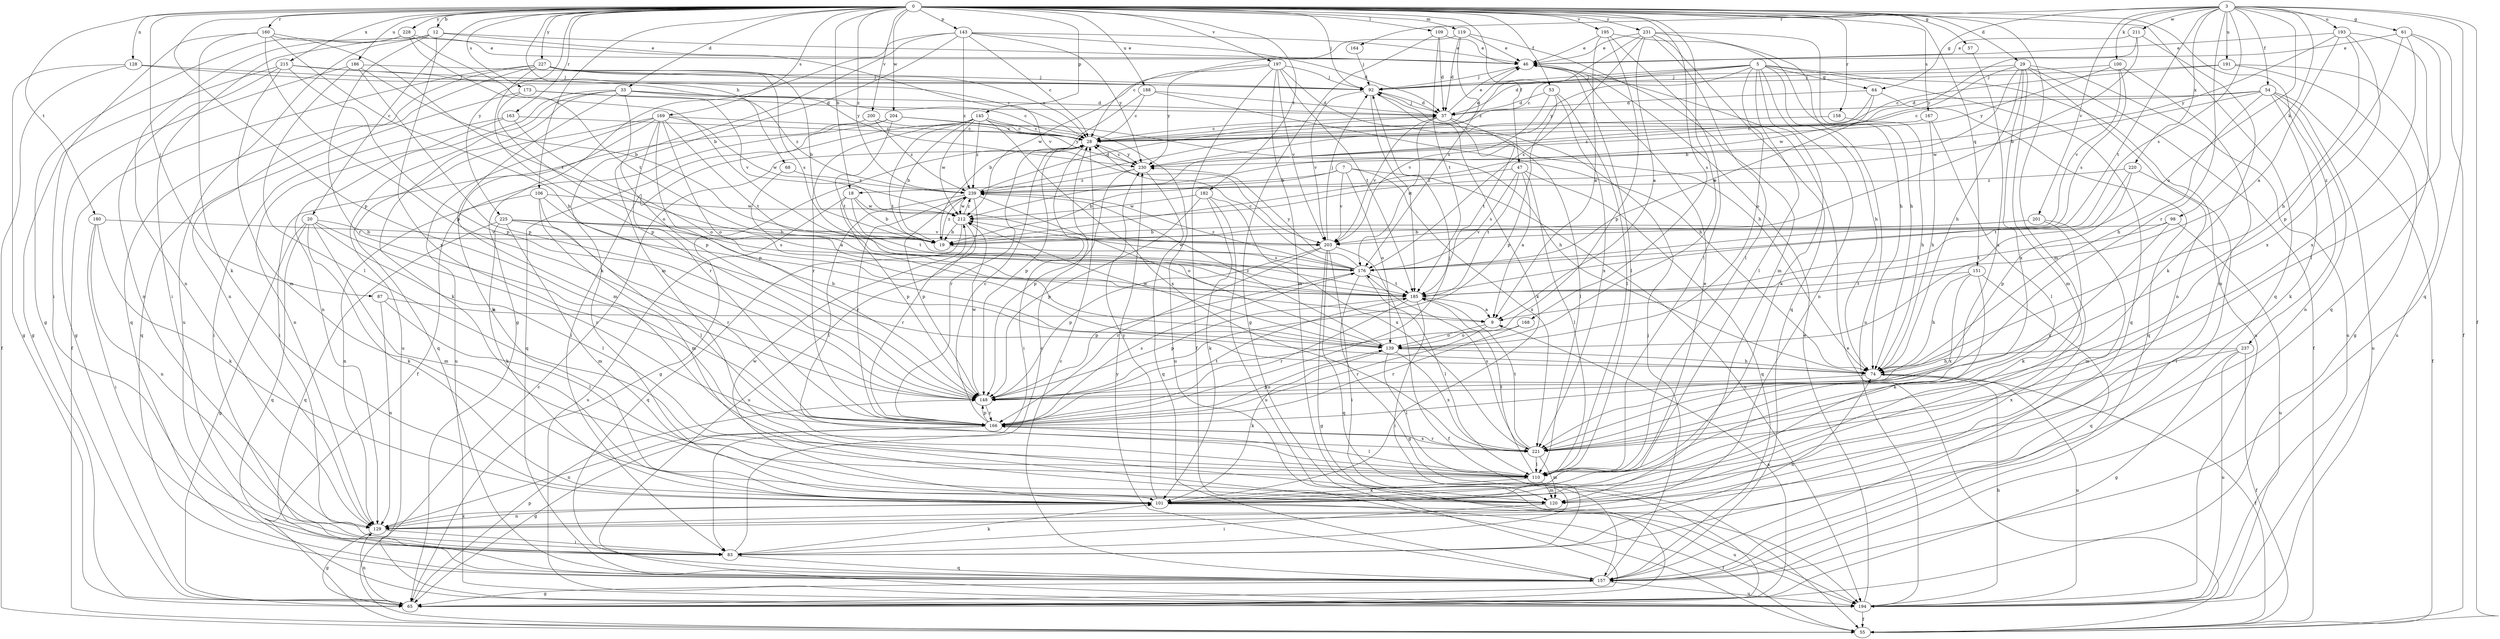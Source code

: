 strict digraph  {
0;
3;
5;
7;
9;
12;
18;
19;
20;
28;
29;
33;
37;
46;
47;
53;
54;
55;
57;
61;
64;
65;
68;
74;
83;
87;
92;
98;
100;
101;
106;
109;
110;
119;
120;
128;
129;
139;
143;
145;
148;
151;
157;
158;
160;
163;
164;
166;
167;
168;
169;
173;
176;
180;
182;
185;
186;
188;
191;
193;
194;
195;
197;
200;
201;
203;
204;
211;
212;
215;
220;
221;
225;
227;
228;
230;
231;
237;
239;
0 -> 12  [label=b];
0 -> 18  [label=b];
0 -> 20  [label=c];
0 -> 29  [label=d];
0 -> 33  [label=d];
0 -> 47  [label=f];
0 -> 53  [label=f];
0 -> 57  [label=g];
0 -> 68  [label=h];
0 -> 87  [label=j];
0 -> 92  [label=j];
0 -> 106  [label=l];
0 -> 109  [label=l];
0 -> 119  [label=m];
0 -> 120  [label=m];
0 -> 128  [label=n];
0 -> 139  [label=o];
0 -> 143  [label=p];
0 -> 145  [label=p];
0 -> 148  [label=p];
0 -> 151  [label=q];
0 -> 157  [label=q];
0 -> 158  [label=r];
0 -> 160  [label=r];
0 -> 163  [label=r];
0 -> 167  [label=s];
0 -> 168  [label=s];
0 -> 169  [label=s];
0 -> 173  [label=s];
0 -> 180  [label=t];
0 -> 182  [label=t];
0 -> 186  [label=u];
0 -> 188  [label=u];
0 -> 195  [label=v];
0 -> 197  [label=v];
0 -> 200  [label=v];
0 -> 204  [label=w];
0 -> 215  [label=x];
0 -> 225  [label=y];
0 -> 227  [label=y];
0 -> 228  [label=y];
0 -> 231  [label=z];
0 -> 237  [label=z];
0 -> 239  [label=z];
3 -> 54  [label=f];
3 -> 55  [label=f];
3 -> 61  [label=g];
3 -> 64  [label=g];
3 -> 98  [label=k];
3 -> 100  [label=k];
3 -> 139  [label=o];
3 -> 157  [label=q];
3 -> 164  [label=r];
3 -> 166  [label=r];
3 -> 176  [label=s];
3 -> 185  [label=t];
3 -> 191  [label=u];
3 -> 193  [label=u];
3 -> 201  [label=v];
3 -> 211  [label=w];
3 -> 220  [label=x];
5 -> 28  [label=c];
5 -> 37  [label=d];
5 -> 64  [label=g];
5 -> 74  [label=h];
5 -> 92  [label=j];
5 -> 101  [label=k];
5 -> 110  [label=l];
5 -> 129  [label=n];
5 -> 139  [label=o];
5 -> 157  [label=q];
5 -> 194  [label=u];
5 -> 230  [label=y];
7 -> 18  [label=b];
7 -> 19  [label=b];
7 -> 139  [label=o];
7 -> 194  [label=u];
7 -> 203  [label=v];
7 -> 221  [label=x];
9 -> 139  [label=o];
9 -> 166  [label=r];
12 -> 46  [label=e];
12 -> 83  [label=i];
12 -> 166  [label=r];
12 -> 194  [label=u];
12 -> 203  [label=v];
12 -> 221  [label=x];
18 -> 19  [label=b];
18 -> 148  [label=p];
18 -> 185  [label=t];
18 -> 194  [label=u];
18 -> 212  [label=w];
19 -> 176  [label=s];
19 -> 239  [label=z];
20 -> 19  [label=b];
20 -> 65  [label=g];
20 -> 101  [label=k];
20 -> 110  [label=l];
20 -> 120  [label=m];
20 -> 157  [label=q];
20 -> 166  [label=r];
28 -> 46  [label=e];
28 -> 65  [label=g];
28 -> 83  [label=i];
28 -> 148  [label=p];
28 -> 166  [label=r];
28 -> 230  [label=y];
29 -> 19  [label=b];
29 -> 55  [label=f];
29 -> 74  [label=h];
29 -> 92  [label=j];
29 -> 120  [label=m];
29 -> 129  [label=n];
29 -> 194  [label=u];
29 -> 212  [label=w];
29 -> 221  [label=x];
33 -> 28  [label=c];
33 -> 37  [label=d];
33 -> 101  [label=k];
33 -> 120  [label=m];
33 -> 129  [label=n];
33 -> 148  [label=p];
33 -> 194  [label=u];
33 -> 239  [label=z];
37 -> 28  [label=c];
37 -> 46  [label=e];
37 -> 92  [label=j];
37 -> 110  [label=l];
37 -> 176  [label=s];
37 -> 185  [label=t];
37 -> 203  [label=v];
46 -> 92  [label=j];
46 -> 110  [label=l];
47 -> 9  [label=a];
47 -> 110  [label=l];
47 -> 157  [label=q];
47 -> 176  [label=s];
47 -> 185  [label=t];
47 -> 239  [label=z];
53 -> 37  [label=d];
53 -> 110  [label=l];
53 -> 148  [label=p];
53 -> 203  [label=v];
53 -> 221  [label=x];
54 -> 28  [label=c];
54 -> 37  [label=d];
54 -> 55  [label=f];
54 -> 74  [label=h];
54 -> 101  [label=k];
54 -> 129  [label=n];
54 -> 194  [label=u];
54 -> 212  [label=w];
55 -> 28  [label=c];
55 -> 46  [label=e];
57 -> 221  [label=x];
61 -> 46  [label=e];
61 -> 55  [label=f];
61 -> 110  [label=l];
61 -> 148  [label=p];
61 -> 221  [label=x];
64 -> 37  [label=d];
64 -> 157  [label=q];
64 -> 176  [label=s];
64 -> 239  [label=z];
65 -> 9  [label=a];
65 -> 129  [label=n];
65 -> 148  [label=p];
68 -> 9  [label=a];
68 -> 239  [label=z];
74 -> 55  [label=f];
74 -> 148  [label=p];
74 -> 194  [label=u];
83 -> 28  [label=c];
83 -> 74  [label=h];
83 -> 101  [label=k];
83 -> 157  [label=q];
87 -> 9  [label=a];
87 -> 110  [label=l];
87 -> 129  [label=n];
92 -> 37  [label=d];
92 -> 101  [label=k];
92 -> 185  [label=t];
92 -> 203  [label=v];
98 -> 19  [label=b];
98 -> 185  [label=t];
98 -> 194  [label=u];
98 -> 221  [label=x];
100 -> 92  [label=j];
100 -> 120  [label=m];
100 -> 176  [label=s];
100 -> 203  [label=v];
100 -> 230  [label=y];
101 -> 46  [label=e];
101 -> 55  [label=f];
101 -> 129  [label=n];
101 -> 194  [label=u];
101 -> 212  [label=w];
101 -> 230  [label=y];
106 -> 74  [label=h];
106 -> 110  [label=l];
106 -> 120  [label=m];
106 -> 129  [label=n];
106 -> 212  [label=w];
109 -> 37  [label=d];
109 -> 46  [label=e];
109 -> 65  [label=g];
109 -> 185  [label=t];
110 -> 101  [label=k];
110 -> 120  [label=m];
110 -> 185  [label=t];
119 -> 28  [label=c];
119 -> 37  [label=d];
119 -> 46  [label=e];
119 -> 120  [label=m];
119 -> 176  [label=s];
120 -> 83  [label=i];
128 -> 55  [label=f];
128 -> 65  [label=g];
128 -> 92  [label=j];
128 -> 230  [label=y];
129 -> 65  [label=g];
129 -> 83  [label=i];
129 -> 101  [label=k];
139 -> 74  [label=h];
139 -> 101  [label=k];
139 -> 110  [label=l];
139 -> 212  [label=w];
139 -> 221  [label=x];
139 -> 239  [label=z];
143 -> 28  [label=c];
143 -> 37  [label=d];
143 -> 46  [label=e];
143 -> 65  [label=g];
143 -> 101  [label=k];
143 -> 120  [label=m];
143 -> 230  [label=y];
143 -> 239  [label=z];
145 -> 19  [label=b];
145 -> 28  [label=c];
145 -> 74  [label=h];
145 -> 83  [label=i];
145 -> 166  [label=r];
145 -> 185  [label=t];
145 -> 194  [label=u];
145 -> 212  [label=w];
145 -> 221  [label=x];
145 -> 239  [label=z];
148 -> 166  [label=r];
148 -> 212  [label=w];
151 -> 74  [label=h];
151 -> 101  [label=k];
151 -> 157  [label=q];
151 -> 185  [label=t];
151 -> 221  [label=x];
157 -> 28  [label=c];
157 -> 65  [label=g];
157 -> 92  [label=j];
157 -> 194  [label=u];
157 -> 230  [label=y];
158 -> 28  [label=c];
158 -> 74  [label=h];
160 -> 46  [label=e];
160 -> 74  [label=h];
160 -> 83  [label=i];
160 -> 101  [label=k];
160 -> 148  [label=p];
160 -> 185  [label=t];
163 -> 28  [label=c];
163 -> 83  [label=i];
163 -> 129  [label=n];
163 -> 139  [label=o];
164 -> 92  [label=j];
166 -> 28  [label=c];
166 -> 65  [label=g];
166 -> 92  [label=j];
166 -> 110  [label=l];
166 -> 129  [label=n];
166 -> 139  [label=o];
166 -> 148  [label=p];
166 -> 176  [label=s];
166 -> 185  [label=t];
166 -> 221  [label=x];
167 -> 28  [label=c];
167 -> 74  [label=h];
167 -> 110  [label=l];
168 -> 139  [label=o];
168 -> 166  [label=r];
169 -> 28  [label=c];
169 -> 101  [label=k];
169 -> 139  [label=o];
169 -> 148  [label=p];
169 -> 157  [label=q];
169 -> 166  [label=r];
169 -> 185  [label=t];
169 -> 194  [label=u];
169 -> 212  [label=w];
173 -> 37  [label=d];
173 -> 139  [label=o];
173 -> 157  [label=q];
173 -> 203  [label=v];
176 -> 28  [label=c];
176 -> 65  [label=g];
176 -> 110  [label=l];
176 -> 148  [label=p];
176 -> 185  [label=t];
176 -> 212  [label=w];
176 -> 230  [label=y];
176 -> 239  [label=z];
180 -> 83  [label=i];
180 -> 101  [label=k];
180 -> 129  [label=n];
180 -> 203  [label=v];
182 -> 101  [label=k];
182 -> 148  [label=p];
182 -> 194  [label=u];
182 -> 212  [label=w];
182 -> 221  [label=x];
185 -> 9  [label=a];
185 -> 83  [label=i];
185 -> 148  [label=p];
185 -> 166  [label=r];
186 -> 19  [label=b];
186 -> 65  [label=g];
186 -> 92  [label=j];
186 -> 110  [label=l];
186 -> 148  [label=p];
188 -> 19  [label=b];
188 -> 28  [label=c];
188 -> 37  [label=d];
188 -> 74  [label=h];
191 -> 28  [label=c];
191 -> 65  [label=g];
191 -> 92  [label=j];
191 -> 194  [label=u];
193 -> 9  [label=a];
193 -> 46  [label=e];
193 -> 74  [label=h];
193 -> 157  [label=q];
193 -> 221  [label=x];
193 -> 230  [label=y];
194 -> 46  [label=e];
194 -> 55  [label=f];
194 -> 74  [label=h];
195 -> 9  [label=a];
195 -> 46  [label=e];
195 -> 74  [label=h];
195 -> 110  [label=l];
195 -> 148  [label=p];
197 -> 55  [label=f];
197 -> 74  [label=h];
197 -> 92  [label=j];
197 -> 120  [label=m];
197 -> 185  [label=t];
197 -> 203  [label=v];
197 -> 212  [label=w];
197 -> 230  [label=y];
200 -> 28  [label=c];
200 -> 83  [label=i];
200 -> 239  [label=z];
201 -> 19  [label=b];
201 -> 101  [label=k];
201 -> 120  [label=m];
201 -> 203  [label=v];
203 -> 55  [label=f];
203 -> 65  [label=g];
203 -> 83  [label=i];
203 -> 92  [label=j];
203 -> 148  [label=p];
203 -> 157  [label=q];
203 -> 166  [label=r];
204 -> 28  [label=c];
204 -> 55  [label=f];
204 -> 157  [label=q];
204 -> 185  [label=t];
204 -> 230  [label=y];
211 -> 19  [label=b];
211 -> 46  [label=e];
211 -> 101  [label=k];
211 -> 230  [label=y];
212 -> 19  [label=b];
212 -> 157  [label=q];
212 -> 166  [label=r];
212 -> 239  [label=z];
215 -> 28  [label=c];
215 -> 65  [label=g];
215 -> 92  [label=j];
215 -> 120  [label=m];
215 -> 129  [label=n];
215 -> 148  [label=p];
220 -> 83  [label=i];
220 -> 148  [label=p];
220 -> 185  [label=t];
220 -> 239  [label=z];
221 -> 110  [label=l];
221 -> 120  [label=m];
221 -> 166  [label=r];
221 -> 176  [label=s];
221 -> 185  [label=t];
225 -> 19  [label=b];
225 -> 101  [label=k];
225 -> 120  [label=m];
225 -> 157  [label=q];
225 -> 166  [label=r];
225 -> 176  [label=s];
225 -> 203  [label=v];
227 -> 19  [label=b];
227 -> 28  [label=c];
227 -> 55  [label=f];
227 -> 92  [label=j];
227 -> 129  [label=n];
227 -> 148  [label=p];
227 -> 157  [label=q];
227 -> 176  [label=s];
228 -> 19  [label=b];
228 -> 46  [label=e];
228 -> 65  [label=g];
228 -> 129  [label=n];
228 -> 185  [label=t];
230 -> 28  [label=c];
230 -> 148  [label=p];
230 -> 157  [label=q];
230 -> 239  [label=z];
231 -> 9  [label=a];
231 -> 46  [label=e];
231 -> 74  [label=h];
231 -> 110  [label=l];
231 -> 157  [label=q];
231 -> 176  [label=s];
231 -> 194  [label=u];
231 -> 239  [label=z];
237 -> 55  [label=f];
237 -> 65  [label=g];
237 -> 74  [label=h];
237 -> 194  [label=u];
237 -> 221  [label=x];
239 -> 37  [label=d];
239 -> 110  [label=l];
239 -> 139  [label=o];
239 -> 148  [label=p];
239 -> 166  [label=r];
239 -> 194  [label=u];
239 -> 212  [label=w];
}
